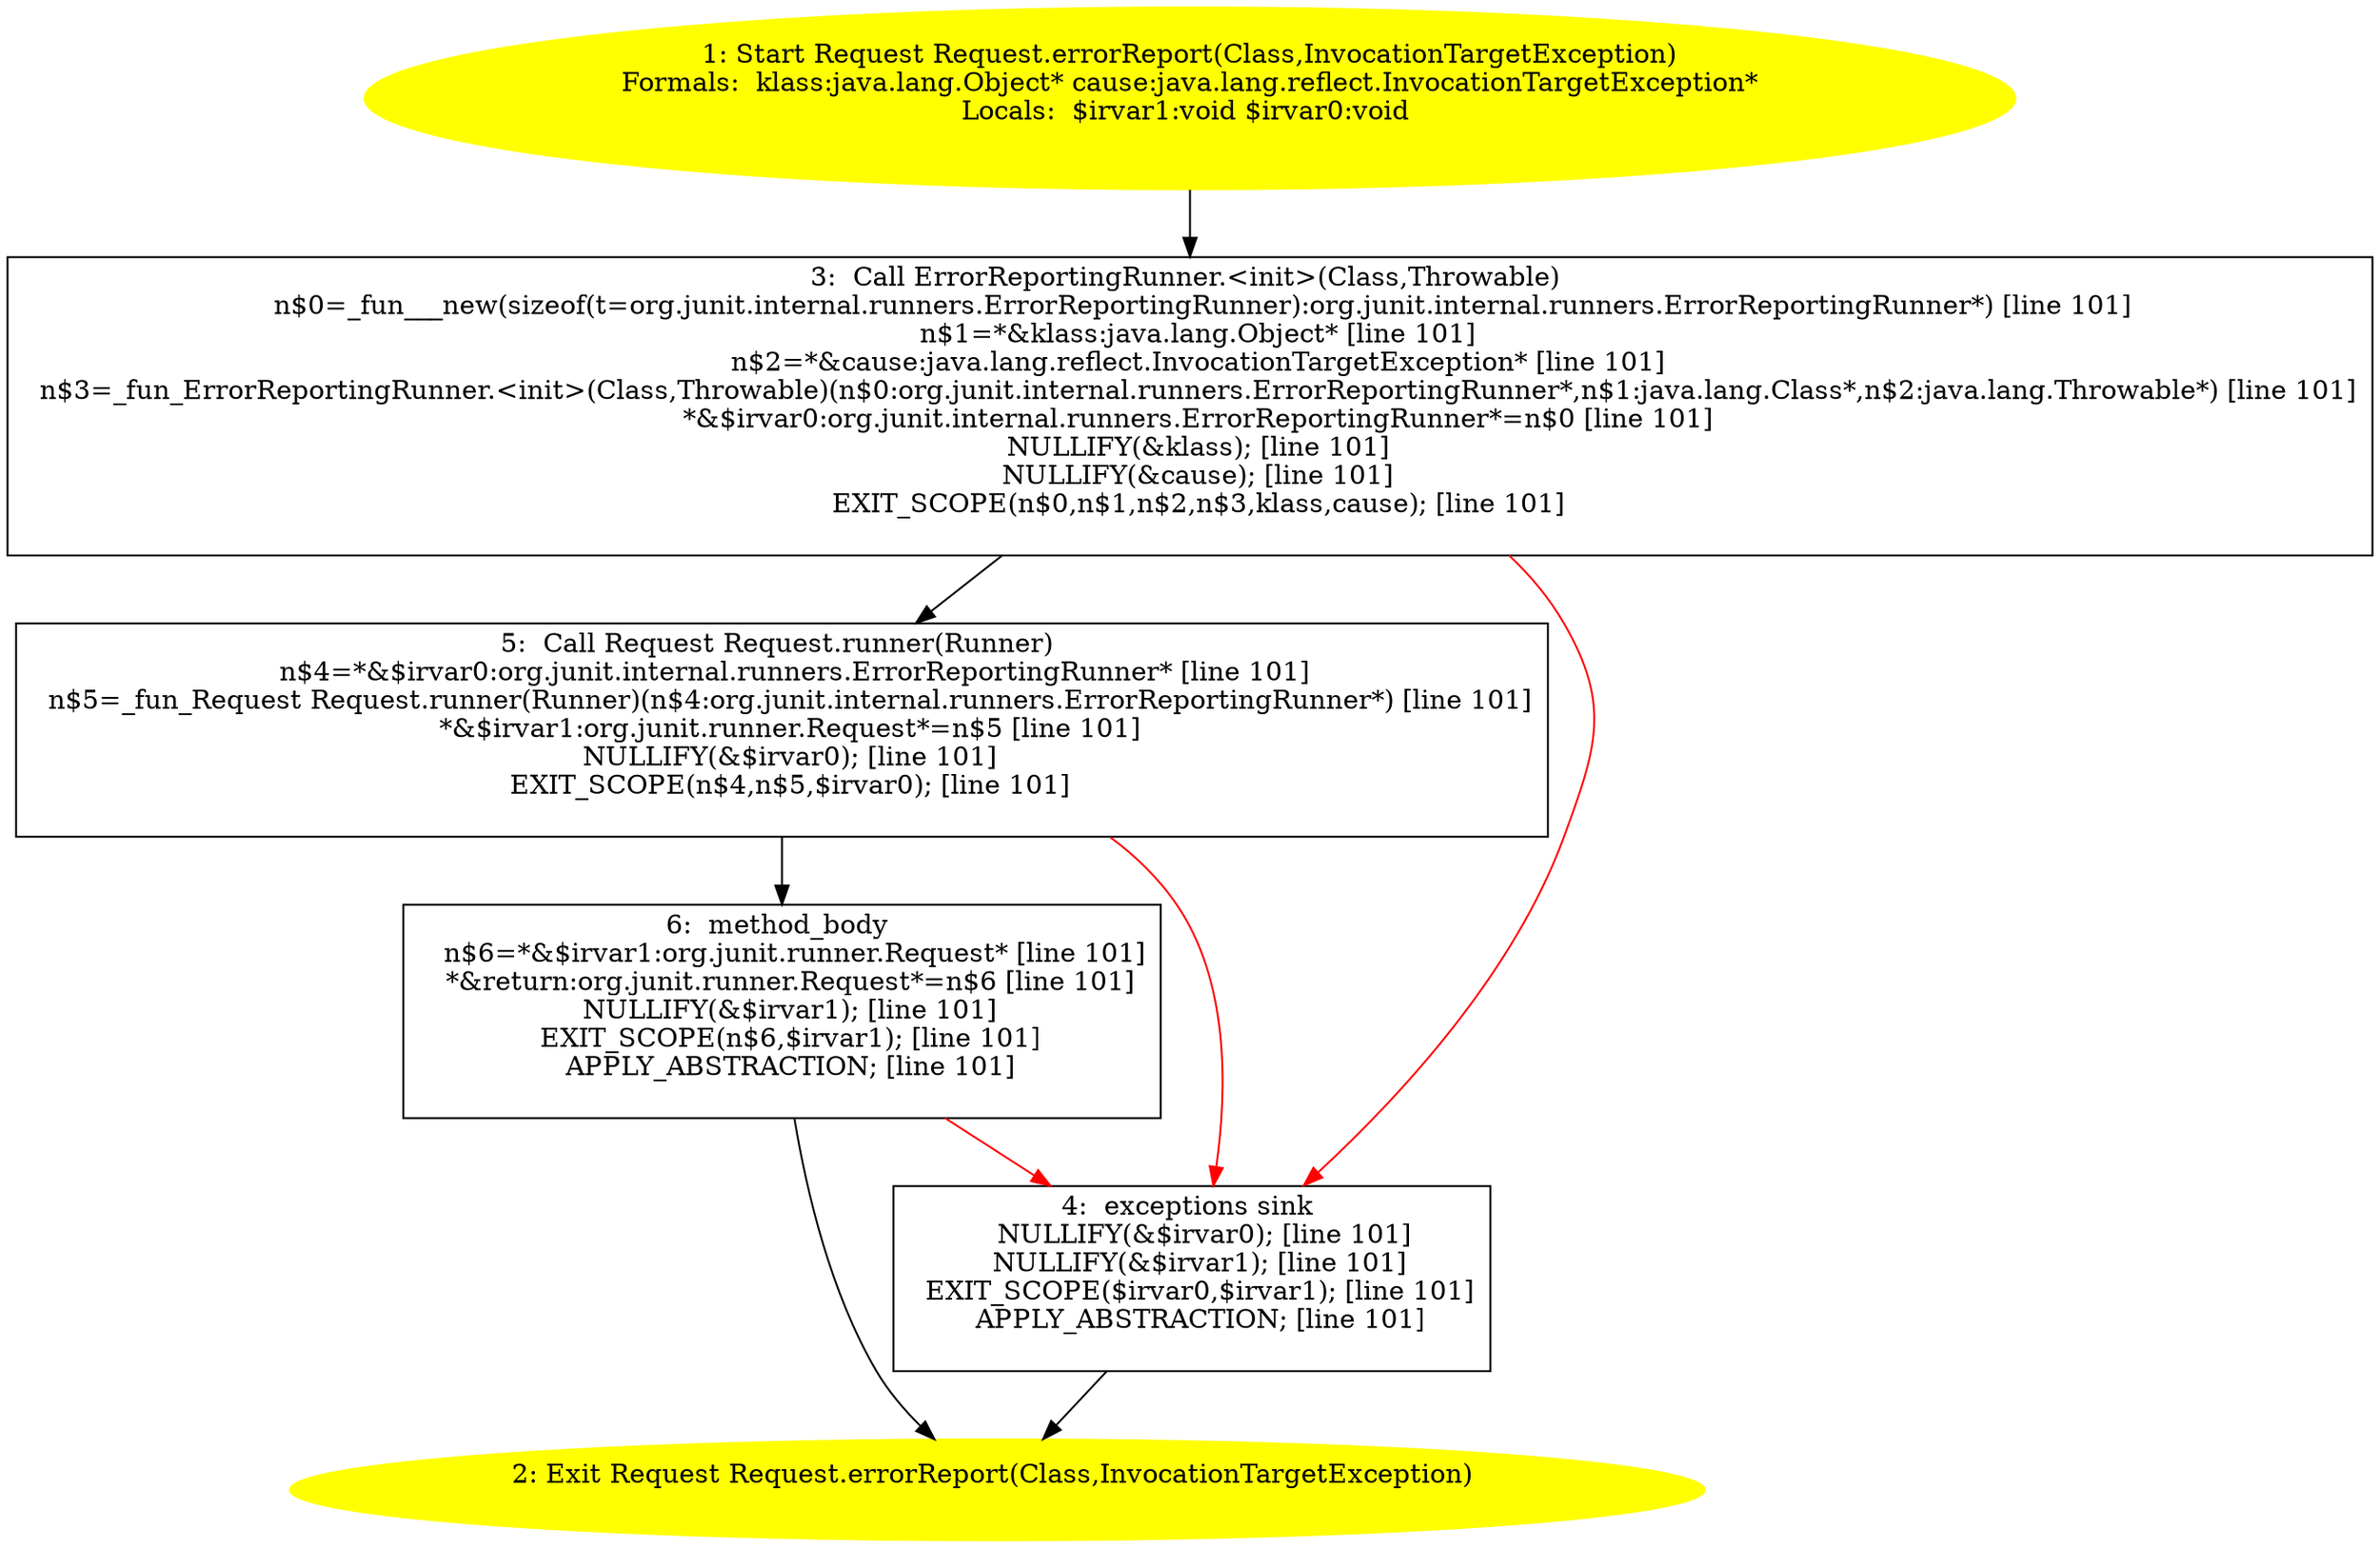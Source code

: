 /* @generated */
digraph cfg {
"org.junit.runner.Request.errorReport(java.lang.Class,java.lang.reflect.InvocationTargetException):or.9bb758322b6be84c83460b1fbcf8bb18_1" [label="1: Start Request Request.errorReport(Class,InvocationTargetException)\nFormals:  klass:java.lang.Object* cause:java.lang.reflect.InvocationTargetException*\nLocals:  $irvar1:void $irvar0:void \n  " color=yellow style=filled]
	

	 "org.junit.runner.Request.errorReport(java.lang.Class,java.lang.reflect.InvocationTargetException):or.9bb758322b6be84c83460b1fbcf8bb18_1" -> "org.junit.runner.Request.errorReport(java.lang.Class,java.lang.reflect.InvocationTargetException):or.9bb758322b6be84c83460b1fbcf8bb18_3" ;
"org.junit.runner.Request.errorReport(java.lang.Class,java.lang.reflect.InvocationTargetException):or.9bb758322b6be84c83460b1fbcf8bb18_2" [label="2: Exit Request Request.errorReport(Class,InvocationTargetException) \n  " color=yellow style=filled]
	

"org.junit.runner.Request.errorReport(java.lang.Class,java.lang.reflect.InvocationTargetException):or.9bb758322b6be84c83460b1fbcf8bb18_3" [label="3:  Call ErrorReportingRunner.<init>(Class,Throwable) \n   n$0=_fun___new(sizeof(t=org.junit.internal.runners.ErrorReportingRunner):org.junit.internal.runners.ErrorReportingRunner*) [line 101]\n  n$1=*&klass:java.lang.Object* [line 101]\n  n$2=*&cause:java.lang.reflect.InvocationTargetException* [line 101]\n  n$3=_fun_ErrorReportingRunner.<init>(Class,Throwable)(n$0:org.junit.internal.runners.ErrorReportingRunner*,n$1:java.lang.Class*,n$2:java.lang.Throwable*) [line 101]\n  *&$irvar0:org.junit.internal.runners.ErrorReportingRunner*=n$0 [line 101]\n  NULLIFY(&klass); [line 101]\n  NULLIFY(&cause); [line 101]\n  EXIT_SCOPE(n$0,n$1,n$2,n$3,klass,cause); [line 101]\n " shape="box"]
	

	 "org.junit.runner.Request.errorReport(java.lang.Class,java.lang.reflect.InvocationTargetException):or.9bb758322b6be84c83460b1fbcf8bb18_3" -> "org.junit.runner.Request.errorReport(java.lang.Class,java.lang.reflect.InvocationTargetException):or.9bb758322b6be84c83460b1fbcf8bb18_5" ;
	 "org.junit.runner.Request.errorReport(java.lang.Class,java.lang.reflect.InvocationTargetException):or.9bb758322b6be84c83460b1fbcf8bb18_3" -> "org.junit.runner.Request.errorReport(java.lang.Class,java.lang.reflect.InvocationTargetException):or.9bb758322b6be84c83460b1fbcf8bb18_4" [color="red" ];
"org.junit.runner.Request.errorReport(java.lang.Class,java.lang.reflect.InvocationTargetException):or.9bb758322b6be84c83460b1fbcf8bb18_4" [label="4:  exceptions sink \n   NULLIFY(&$irvar0); [line 101]\n  NULLIFY(&$irvar1); [line 101]\n  EXIT_SCOPE($irvar0,$irvar1); [line 101]\n  APPLY_ABSTRACTION; [line 101]\n " shape="box"]
	

	 "org.junit.runner.Request.errorReport(java.lang.Class,java.lang.reflect.InvocationTargetException):or.9bb758322b6be84c83460b1fbcf8bb18_4" -> "org.junit.runner.Request.errorReport(java.lang.Class,java.lang.reflect.InvocationTargetException):or.9bb758322b6be84c83460b1fbcf8bb18_2" ;
"org.junit.runner.Request.errorReport(java.lang.Class,java.lang.reflect.InvocationTargetException):or.9bb758322b6be84c83460b1fbcf8bb18_5" [label="5:  Call Request Request.runner(Runner) \n   n$4=*&$irvar0:org.junit.internal.runners.ErrorReportingRunner* [line 101]\n  n$5=_fun_Request Request.runner(Runner)(n$4:org.junit.internal.runners.ErrorReportingRunner*) [line 101]\n  *&$irvar1:org.junit.runner.Request*=n$5 [line 101]\n  NULLIFY(&$irvar0); [line 101]\n  EXIT_SCOPE(n$4,n$5,$irvar0); [line 101]\n " shape="box"]
	

	 "org.junit.runner.Request.errorReport(java.lang.Class,java.lang.reflect.InvocationTargetException):or.9bb758322b6be84c83460b1fbcf8bb18_5" -> "org.junit.runner.Request.errorReport(java.lang.Class,java.lang.reflect.InvocationTargetException):or.9bb758322b6be84c83460b1fbcf8bb18_6" ;
	 "org.junit.runner.Request.errorReport(java.lang.Class,java.lang.reflect.InvocationTargetException):or.9bb758322b6be84c83460b1fbcf8bb18_5" -> "org.junit.runner.Request.errorReport(java.lang.Class,java.lang.reflect.InvocationTargetException):or.9bb758322b6be84c83460b1fbcf8bb18_4" [color="red" ];
"org.junit.runner.Request.errorReport(java.lang.Class,java.lang.reflect.InvocationTargetException):or.9bb758322b6be84c83460b1fbcf8bb18_6" [label="6:  method_body \n   n$6=*&$irvar1:org.junit.runner.Request* [line 101]\n  *&return:org.junit.runner.Request*=n$6 [line 101]\n  NULLIFY(&$irvar1); [line 101]\n  EXIT_SCOPE(n$6,$irvar1); [line 101]\n  APPLY_ABSTRACTION; [line 101]\n " shape="box"]
	

	 "org.junit.runner.Request.errorReport(java.lang.Class,java.lang.reflect.InvocationTargetException):or.9bb758322b6be84c83460b1fbcf8bb18_6" -> "org.junit.runner.Request.errorReport(java.lang.Class,java.lang.reflect.InvocationTargetException):or.9bb758322b6be84c83460b1fbcf8bb18_2" ;
	 "org.junit.runner.Request.errorReport(java.lang.Class,java.lang.reflect.InvocationTargetException):or.9bb758322b6be84c83460b1fbcf8bb18_6" -> "org.junit.runner.Request.errorReport(java.lang.Class,java.lang.reflect.InvocationTargetException):or.9bb758322b6be84c83460b1fbcf8bb18_4" [color="red" ];
}
